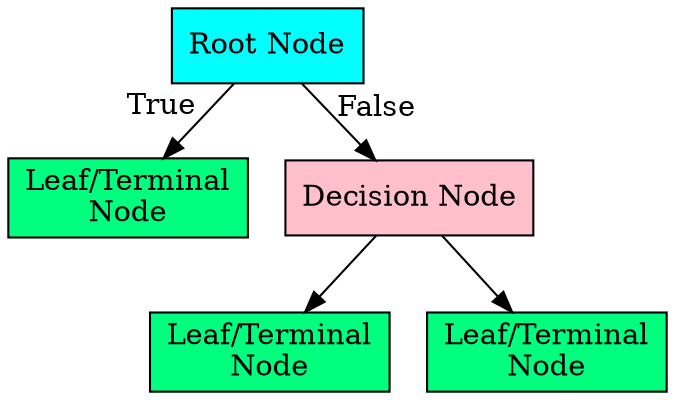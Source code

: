 digraph Tree {
node [shape=box, style="filled", color="black"] ;
0 [label = "Root Node", fillcolor="cyan"] ;
1 [label = "Leaf/Terminal\nNode", fillcolor="springgreen"] ;
0 -> 1 [labeldistance=2.5, labelangle=45, headlabel="True"] ;
2 [label="Decision Node", fillcolor="pink"] ;
0 -> 2 [labeldistance=2.5, labelangle=-45, headlabel="False"] ;
3 [label = "Leaf/Terminal\nNode", fillcolor="springgreen"] ;
2 -> 3 ;
4 [label = "Leaf/Terminal\nNode", fillcolor="springgreen"] ;
2 -> 4 ;
}
